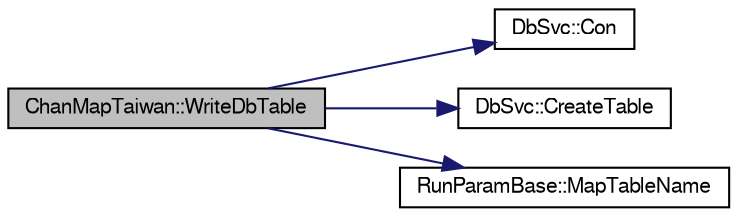 digraph "ChanMapTaiwan::WriteDbTable"
{
  bgcolor="transparent";
  edge [fontname="FreeSans",fontsize="10",labelfontname="FreeSans",labelfontsize="10"];
  node [fontname="FreeSans",fontsize="10",shape=record];
  rankdir="LR";
  Node1 [label="ChanMapTaiwan::WriteDbTable",height=0.2,width=0.4,color="black", fillcolor="grey75", style="filled" fontcolor="black"];
  Node1 -> Node2 [color="midnightblue",fontsize="10",style="solid",fontname="FreeSans"];
  Node2 [label="DbSvc::Con",height=0.2,width=0.4,color="black",URL="$d2/da4/classDbSvc.html#af342c238c151003ac35ca3e96f60d02e"];
  Node1 -> Node3 [color="midnightblue",fontsize="10",style="solid",fontname="FreeSans"];
  Node3 [label="DbSvc::CreateTable",height=0.2,width=0.4,color="black",URL="$d2/da4/classDbSvc.html#abc037dbd5084422aacdfa76bd0e8d2b7"];
  Node1 -> Node4 [color="midnightblue",fontsize="10",style="solid",fontname="FreeSans"];
  Node4 [label="RunParamBase::MapTableName",height=0.2,width=0.4,color="black",URL="$db/d8a/classRunParamBase.html#ad9f709752d29d2a439deafc2663e78e4"];
}
